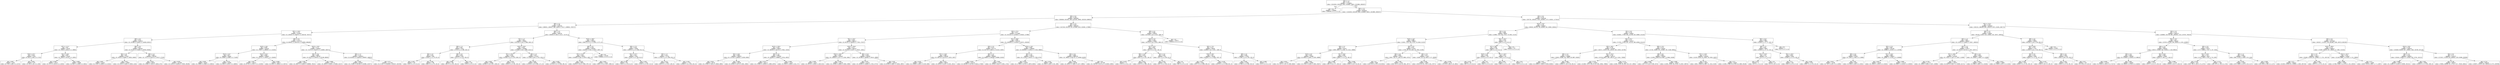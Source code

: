 digraph Tree {
node [shape=box] ;
0 [label="X[8] <= 1.5\ngini = 0.767\nsamples = 11106841\nvalue = [3316202, 5202293, 2041, 5144092, 28815, 1813669, 2062037]"] ;
1 [label="gini = 0.0\nsamples = 1189895\nvalue = [1881852, 0, 0, 0, 0, 0, 0]"] ;
0 -> 1 [labeldistance=2.5, labelangle=45, headlabel="True"] ;
2 [label="X[9] <= 2.5\ngini = 0.743\nsamples = 9916946\nvalue = [1434350, 5202293, 2041, 5144092, 28815, 1813669, 2062037]"] ;
0 -> 2 [labeldistance=2.5, labelangle=-45, headlabel="False"] ;
3 [label="X[0] <= 0.5\ngini = 0.736\nsamples = 6482800\nvalue = [836569, 3351942, 506, 3519140, 26640, 1632018, 886623]"] ;
2 -> 3 ;
4 [label="X[8] <= 2.5\ngini = 0.766\nsamples = 3547540\nvalue = [589331, 1000527, 480, 1939757, 22117, 1299925, 758737]"] ;
3 -> 4 ;
5 [label="X[2] <= 119.5\ngini = 0.719\nsamples = 3150811\nvalue = [0, 1000527, 0, 1939757, 0, 1284749, 758737]"] ;
4 -> 5 ;
6 [label="X[9] <= 0.5\ngini = 0.674\nsamples = 418078\nvalue = [0, 107696, 0, 319052, 0, 144056, 90331]"] ;
5 -> 6 ;
7 [label="X[7] <= 111.5\ngini = 0.61\nsamples = 54794\nvalue = [0, 15543, 0, 44414, 0, 0, 26683]"] ;
6 -> 7 ;
8 [label="X[10] <= 87.5\ngini = 0.616\nsamples = 3765\nvalue = [0, 924, 0, 2294, 0, 0, 2732]"] ;
7 -> 8 ;
9 [label="gini = 0.607\nsamples = 3186\nvalue = [0, 700, 0, 1962, 0, 0, 2373]"] ;
8 -> 9 ;
10 [label="gini = 0.654\nsamples = 579\nvalue = [0, 224, 0, 332, 0, 0, 359]"] ;
8 -> 10 ;
11 [label="X[2] <= 116.5\ngini = 0.607\nsamples = 51029\nvalue = [0, 14619, 0, 42120, 0, 0, 23951]"] ;
7 -> 11 ;
12 [label="gini = 0.595\nsamples = 25223\nvalue = [0, 5172, 0, 20120, 0, 0, 14550]"] ;
11 -> 12 ;
13 [label="gini = 0.603\nsamples = 25806\nvalue = [0, 9447, 0, 22000, 0, 0, 9401]"] ;
11 -> 13 ;
14 [label="X[6] <= 6.5\ngini = 0.671\nsamples = 363284\nvalue = [0, 92153, 0, 274638, 0, 144056, 63648]"] ;
6 -> 14 ;
15 [label="X[4] <= 4.5\ngini = 0.65\nsamples = 72245\nvalue = [0, 18416, 0, 58363, 0, 10929, 26485]"] ;
14 -> 15 ;
16 [label="gini = 0.607\nsamples = 53336\nvalue = [0, 15197, 0, 43800, 0, 0, 25242]"] ;
15 -> 16 ;
17 [label="gini = 0.617\nsamples = 18909\nvalue = [0, 3219, 0, 14563, 0, 10929, 1243]"] ;
15 -> 17 ;
18 [label="X[9] <= 1.5\ngini = 0.663\nsamples = 291039\nvalue = [0, 73737, 0, 216275, 0, 133127, 37163]"] ;
14 -> 18 ;
19 [label="gini = 0.614\nsamples = 93543\nvalue = [0, 21484, 0, 70319, 0, 54824, 973]"] ;
18 -> 19 ;
20 [label="gini = 0.678\nsamples = 197496\nvalue = [0, 52253, 0, 145956, 0, 78303, 36190]"] ;
18 -> 20 ;
21 [label="X[9] <= 0.5\ngini = 0.723\nsamples = 2732733\nvalue = [0, 892831, 0, 1620705, 0, 1140693, 668406]"] ;
5 -> 21 ;
22 [label="X[10] <= 29.5\ngini = 0.658\nsamples = 423326\nvalue = [0, 179557, 0, 268630, 0, 0, 221833]"] ;
21 -> 22 ;
23 [label="X[10] <= 24.5\ngini = 0.62\nsamples = 94391\nvalue = [0, 25836, 0, 52099, 0, 0, 71428]"] ;
22 -> 23 ;
24 [label="gini = 0.655\nsamples = 49795\nvalue = [0, 19983, 0, 31898, 0, 0, 26823]"] ;
23 -> 24 ;
25 [label="gini = 0.513\nsamples = 44596\nvalue = [0, 5853, 0, 20201, 0, 0, 44605]"] ;
23 -> 25 ;
26 [label="X[10] <= 231.5\ngini = 0.656\nsamples = 328935\nvalue = [0, 153721, 0, 216531, 0, 0, 150405]"] ;
22 -> 26 ;
27 [label="gini = 0.65\nsamples = 230214\nvalue = [0, 91710, 0, 157627, 0, 0, 115330]"] ;
26 -> 27 ;
28 [label="gini = 0.649\nsamples = 98721\nvalue = [0, 62011, 0, 58904, 0, 0, 35075]"] ;
26 -> 28 ;
29 [label="X[10] <= 29.5\ngini = 0.712\nsamples = 2309407\nvalue = [0, 713274, 0, 1352075, 0, 1140693, 446573]"] ;
21 -> 29 ;
30 [label="X[3] <= 75.5\ngini = 0.696\nsamples = 381397\nvalue = [0, 65472, 0, 205531, 0, 232186, 99950]"] ;
29 -> 30 ;
31 [label="gini = 0.68\nsamples = 245621\nvalue = [0, 29047, 0, 114930, 0, 168696, 75813]"] ;
30 -> 31 ;
32 [label="gini = 0.693\nsamples = 135776\nvalue = [0, 36425, 0, 90601, 0, 63490, 24137]"] ;
30 -> 32 ;
33 [label="X[9] <= 1.5\ngini = 0.712\nsamples = 1928010\nvalue = [0, 647802, 0, 1146544, 0, 908507, 346623]"] ;
29 -> 33 ;
34 [label="gini = 0.697\nsamples = 816647\nvalue = [0, 275985, 0, 487956, 0, 425960, 101877]"] ;
33 -> 34 ;
35 [label="gini = 0.72\nsamples = 1111363\nvalue = [0, 371817, 0, 658588, 0, 482547, 244746]"] ;
33 -> 35 ;
36 [label="X[6] <= 4.5\ngini = 0.115\nsamples = 396729\nvalue = [589331, 0, 480, 0, 22117, 15176, 0]"] ;
4 -> 36 ;
37 [label="X[7] <= 1.5\ngini = 0.06\nsamples = 146681\nvalue = [225158, 0, 103, 0, 3586, 3405, 0]"] ;
36 -> 37 ;
38 [label="X[9] <= 1.5\ngini = 0.487\nsamples = 1612\nvalue = [1710, 0, 5, 0, 588, 246, 0]"] ;
37 -> 38 ;
39 [label="X[4] <= 4.5\ngini = 0.351\nsamples = 994\nvalue = [1236, 0, 2, 0, 273, 62, 0]"] ;
38 -> 39 ;
40 [label="gini = 0.165\nsamples = 228\nvalue = [352, 0, 2, 0, 0, 33, 0]"] ;
39 -> 40 ;
41 [label="gini = 0.391\nsamples = 766\nvalue = [884, 0, 0, 0, 273, 29, 0]"] ;
39 -> 41 ;
42 [label="X[8] <= 4.5\ngini = 0.624\nsamples = 618\nvalue = [474, 0, 3, 0, 315, 184, 0]"] ;
38 -> 42 ;
43 [label="gini = 0.604\nsamples = 382\nvalue = [98, 0, 3, 0, 315, 184, 0]"] ;
42 -> 43 ;
44 [label="gini = 0.0\nsamples = 236\nvalue = [376, 0, 0, 0, 0, 0, 0]"] ;
42 -> 44 ;
45 [label="X[10] <= 218.5\ngini = 0.053\nsamples = 145069\nvalue = [223448, 0, 98, 0, 2998, 3159, 0]"] ;
37 -> 45 ;
46 [label="X[7] <= 233.5\ngini = 0.104\nsamples = 34042\nvalue = [51000, 0, 32, 0, 1278, 1603, 0]"] ;
45 -> 46 ;
47 [label="gini = 0.083\nsamples = 29890\nvalue = [45384, 0, 28, 0, 937, 1058, 0]"] ;
46 -> 47 ;
48 [label="gini = 0.245\nsamples = 4152\nvalue = [5616, 0, 4, 0, 341, 545, 0]"] ;
46 -> 48 ;
49 [label="X[9] <= 1.5\ngini = 0.037\nsamples = 111027\nvalue = [172448, 0, 66, 0, 1720, 1556, 0]"] ;
45 -> 49 ;
50 [label="gini = 0.029\nsamples = 80342\nvalue = [125324, 0, 19, 0, 680, 1171, 0]"] ;
49 -> 50 ;
51 [label="gini = 0.059\nsamples = 30685\nvalue = [47124, 0, 47, 0, 1040, 385, 0]"] ;
49 -> 51 ;
52 [label="X[10] <= 249.5\ngini = 0.146\nsamples = 250048\nvalue = [364173, 0, 377, 0, 18531, 11771, 0]"] ;
36 -> 52 ;
53 [label="X[8] <= 4.5\ngini = 0.139\nsamples = 235458\nvalue = [344497, 0, 365, 0, 16135, 10857, 0]"] ;
52 -> 53 ;
54 [label="X[7] <= 211.5\ngini = 0.352\nsamples = 83022\nvalue = [103845, 0, 365, 0, 16135, 10857, 0]"] ;
53 -> 54 ;
55 [label="gini = 0.234\nsamples = 68517\nvalue = [94204, 0, 333, 0, 7898, 5797, 0]"] ;
54 -> 55 ;
56 [label="gini = 0.647\nsamples = 14505\nvalue = [9641, 0, 32, 0, 8237, 5060, 0]"] ;
54 -> 56 ;
57 [label="gini = 0.0\nsamples = 152436\nvalue = [240652, 0, 0, 0, 0, 0, 0]"] ;
53 -> 57 ;
58 [label="X[6] <= 27.5\ngini = 0.256\nsamples = 14590\nvalue = [19676, 0, 12, 0, 2396, 914, 0]"] ;
52 -> 58 ;
59 [label="X[2] <= 137.5\ngini = 0.341\nsamples = 1835\nvalue = [2258, 0, 0, 0, 546, 59, 0]"] ;
58 -> 59 ;
60 [label="gini = 0.146\nsamples = 532\nvalue = [748, 0, 0, 0, 39, 24, 0]"] ;
59 -> 60 ;
61 [label="gini = 0.397\nsamples = 1303\nvalue = [1510, 0, 0, 0, 507, 35, 0]"] ;
59 -> 61 ;
62 [label="X[5] <= 1.5\ngini = 0.241\nsamples = 12755\nvalue = [17418, 0, 12, 0, 1850, 855, 0]"] ;
58 -> 62 ;
63 [label="gini = 0.313\nsamples = 4997\nvalue = [6470, 0, 2, 0, 1017, 430, 0]"] ;
62 -> 63 ;
64 [label="gini = 0.191\nsamples = 7758\nvalue = [10948, 0, 10, 0, 833, 425, 0]"] ;
62 -> 64 ;
65 [label="X[8] <= 2.5\ngini = 0.619\nsamples = 2935260\nvalue = [247238, 2351415, 26, 1579383, 4523, 332093, 127886]"] ;
3 -> 65 ;
66 [label="X[3] <= 57.5\ngini = 0.577\nsamples = 2774993\nvalue = [0, 2351415, 0, 1579383, 0, 330403, 127886]"] ;
65 -> 66 ;
67 [label="X[2] <= 124.5\ngini = 0.531\nsamples = 898212\nvalue = [0, 851357, 0, 465055, 0, 77031, 27557]"] ;
66 -> 67 ;
68 [label="X[10] <= 230.5\ngini = 0.543\nsamples = 436337\nvalue = [0, 396229, 0, 243178, 0, 37844, 12916]"] ;
67 -> 68 ;
69 [label="X[3] <= 45.0\ngini = 0.608\nsamples = 160978\nvalue = [0, 115744, 0, 106280, 0, 24330, 8063]"] ;
68 -> 69 ;
70 [label="gini = 0.612\nsamples = 95742\nvalue = [0, 57560, 0, 73010, 0, 16049, 4980]"] ;
69 -> 70 ;
71 [label="gini = 0.568\nsamples = 65236\nvalue = [0, 58184, 0, 33270, 0, 8281, 3083]"] ;
69 -> 71 ;
72 [label="X[0] <= 2.5\ngini = 0.486\nsamples = 275359\nvalue = [0, 280485, 0, 136898, 0, 13514, 4853]"] ;
68 -> 72 ;
73 [label="gini = 0.471\nsamples = 262112\nvalue = [0, 275946, 0, 120929, 0, 12996, 4676]"] ;
72 -> 73 ;
74 [label="gini = 0.386\nsamples = 13247\nvalue = [0, 4539, 0, 15969, 0, 518, 177]"] ;
72 -> 74 ;
75 [label="X[10] <= 234.0\ngini = 0.517\nsamples = 461875\nvalue = [0, 455128, 0, 221877, 0, 39187, 14641]"] ;
67 -> 75 ;
76 [label="X[10] <= 195.5\ngini = 0.465\nsamples = 145545\nvalue = [0, 158029, 0, 57377, 0, 11042, 3981]"] ;
75 -> 76 ;
77 [label="gini = 0.385\nsamples = 32311\nvalue = [0, 38745, 0, 10384, 0, 1459, 615]"] ;
76 -> 77 ;
78 [label="gini = 0.485\nsamples = 113234\nvalue = [0, 119284, 0, 46993, 0, 9583, 3366]"] ;
76 -> 78 ;
79 [label="X[6] <= 31.5\ngini = 0.536\nsamples = 316330\nvalue = [0, 297099, 0, 164500, 0, 28145, 10660]"] ;
75 -> 79 ;
80 [label="gini = 0.522\nsamples = 211011\nvalue = [0, 204563, 0, 104693, 0, 17331, 6773]"] ;
79 -> 80 ;
81 [label="gini = 0.56\nsamples = 105319\nvalue = [0, 92536, 0, 59807, 0, 10814, 3887]"] ;
79 -> 81 ;
82 [label="X[7] <= 148.5\ngini = 0.595\nsamples = 1876781\nvalue = [0, 1500058, 0, 1114328, 0, 253372, 100329]"] ;
66 -> 82 ;
83 [label="X[4] <= 3.5\ngini = 0.572\nsamples = 677773\nvalue = [0, 591710, 0, 366474, 0, 82318, 31667]"] ;
82 -> 83 ;
84 [label="X[7] <= 119.5\ngini = 0.468\nsamples = 193290\nvalue = [0, 206713, 0, 82178, 0, 14252, 2567]"] ;
83 -> 84 ;
85 [label="gini = 0.418\nsamples = 108472\nvalue = [0, 124658, 0, 40011, 0, 6150, 946]"] ;
84 -> 85 ;
86 [label="gini = 0.522\nsamples = 84818\nvalue = [0, 82055, 0, 42167, 0, 8102, 1621]"] ;
84 -> 86 ;
87 [label="X[0] <= 1.5\ngini = 0.601\nsamples = 484483\nvalue = [0, 384997, 0, 284296, 0, 68066, 29100]"] ;
83 -> 87 ;
88 [label="gini = 0.616\nsamples = 413154\nvalue = [0, 308198, 0, 253759, 0, 64414, 27348]"] ;
87 -> 88 ;
89 [label="gini = 0.461\nsamples = 71329\nvalue = [0, 76799, 0, 30537, 0, 3652, 1752]"] ;
87 -> 89 ;
90 [label="X[10] <= 18.5\ngini = 0.605\nsamples = 1199008\nvalue = [0, 908348, 0, 747854, 0, 171054, 68662]"] ;
82 -> 90 ;
91 [label="X[0] <= 2.5\ngini = 0.556\nsamples = 130270\nvalue = [0, 122301, 0, 60147, 0, 17208, 6732]"] ;
90 -> 91 ;
92 [label="gini = 0.554\nsamples = 124387\nvalue = [0, 117965, 0, 55755, 0, 16876, 6563]"] ;
91 -> 92 ;
93 [label="gini = 0.551\nsamples = 5883\nvalue = [0, 4336, 0, 4392, 0, 332, 169]"] ;
91 -> 93 ;
94 [label="X[5] <= 0.5\ngini = 0.608\nsamples = 1068738\nvalue = [0, 786047, 0, 687707, 0, 153846, 61930]"] ;
90 -> 94 ;
95 [label="gini = 0.638\nsamples = 91348\nvalue = [0, 39301, 0, 73995, 0, 21577, 9965]"] ;
94 -> 95 ;
96 [label="gini = 0.6\nsamples = 977390\nvalue = [0, 746746, 0, 613712, 0, 132269, 51965]"] ;
94 -> 96 ;
97 [label="X[8] <= 4.5\ngini = 0.048\nsamples = 160267\nvalue = [247238, 0, 26, 0, 4523, 1690, 0]"] ;
65 -> 97 ;
98 [label="X[10] <= 6.5\ngini = 0.229\nsamples = 30892\nvalue = [42718, 0, 26, 0, 4523, 1690, 0]"] ;
97 -> 98 ;
99 [label="X[7] <= 42.5\ngini = 0.607\nsamples = 853\nvalue = [652, 0, 0, 0, 512, 194, 0]"] ;
98 -> 99 ;
100 [label="X[6] <= 14.0\ngini = 0.615\nsamples = 538\nvalue = [295, 0, 0, 0, 412, 140, 0]"] ;
99 -> 100 ;
101 [label="gini = 0.479\nsamples = 72\nvalue = [76, 0, 0, 0, 43, 2, 0]"] ;
100 -> 101 ;
102 [label="gini = 0.615\nsamples = 466\nvalue = [219, 0, 0, 0, 369, 138, 0]"] ;
100 -> 102 ;
103 [label="X[1] <= 0.5\ngini = 0.462\nsamples = 315\nvalue = [357, 0, 0, 0, 100, 54, 0]"] ;
99 -> 103 ;
104 [label="gini = 0.525\nsamples = 262\nvalue = [267, 0, 0, 0, 100, 54, 0]"] ;
103 -> 104 ;
105 [label="gini = 0.0\nsamples = 53\nvalue = [90, 0, 0, 0, 0, 0, 0]"] ;
103 -> 105 ;
106 [label="X[3] <= 73.5\ngini = 0.211\nsamples = 30039\nvalue = [42066, 0, 26, 0, 4011, 1496, 0]"] ;
98 -> 106 ;
107 [label="X[10] <= 60.5\ngini = 0.29\nsamples = 18536\nvalue = [24506, 0, 11, 0, 3656, 1267, 0]"] ;
106 -> 107 ;
108 [label="gini = 0.53\nsamples = 4304\nvalue = [4227, 0, 0, 0, 2060, 636, 0]"] ;
107 -> 108 ;
109 [label="gini = 0.183\nsamples = 14232\nvalue = [20279, 0, 11, 0, 1596, 631, 0]"] ;
107 -> 109 ;
110 [label="X[8] <= 3.5\ngini = 0.064\nsamples = 11503\nvalue = [17560, 0, 15, 0, 355, 229, 0]"] ;
106 -> 110 ;
111 [label="gini = 0.062\nsamples = 11486\nvalue = [17560, 0, 0, 0, 346, 226, 0]"] ;
110 -> 111 ;
112 [label="gini = 0.568\nsamples = 17\nvalue = [0, 0, 15, 0, 9, 3, 0]"] ;
110 -> 112 ;
113 [label="gini = 0.0\nsamples = 129375\nvalue = [204520, 0, 0, 0, 0, 0, 0]"] ;
97 -> 113 ;
114 [label="X[5] <= 0.5\ngini = 0.735\nsamples = 3434146\nvalue = [597781, 1850351, 1535, 1624952, 2175, 181651, 1175414]"] ;
2 -> 114 ;
115 [label="X[10] <= 29.5\ngini = 0.734\nsamples = 604842\nvalue = [95629, 184756, 730, 343082, 502, 50000, 282641]"] ;
114 -> 115 ;
116 [label="X[1] <= 0.5\ngini = 0.688\nsamples = 68441\nvalue = [13666, 7123, 138, 27313, 76, 9302, 51225]"] ;
115 -> 116 ;
117 [label="X[10] <= 24.5\ngini = 0.686\nsamples = 68004\nvalue = [13031, 7123, 138, 27313, 76, 9240, 51225]"] ;
116 -> 117 ;
118 [label="X[8] <= 2.5\ngini = 0.71\nsamples = 36703\nvalue = [5695, 6856, 75, 22491, 33, 3414, 19886]"] ;
117 -> 118 ;
119 [label="X[10] <= 6.5\ngini = 0.652\nsamples = 32968\nvalue = [0, 6856, 0, 22491, 0, 3226, 19886]"] ;
118 -> 119 ;
120 [label="gini = 0.614\nsamples = 12159\nvalue = [0, 1147, 0, 7197, 0, 1568, 9449]"] ;
119 -> 120 ;
121 [label="gini = 0.655\nsamples = 20809\nvalue = [0, 5709, 0, 15294, 0, 1658, 10437]"] ;
119 -> 121 ;
122 [label="X[7] <= 56.0\ngini = 0.095\nsamples = 3735\nvalue = [5695, 0, 75, 0, 33, 188, 0]"] ;
118 -> 122 ;
123 [label="gini = 0.469\nsamples = 334\nvalue = [392, 0, 45, 0, 17, 108, 0]"] ;
122 -> 123 ;
124 [label="gini = 0.046\nsamples = 3401\nvalue = [5303, 0, 30, 0, 16, 80, 0]"] ;
122 -> 124 ;
125 [label="X[4] <= 6.5\ngini = 0.557\nsamples = 31301\nvalue = [7336, 267, 63, 4822, 43, 5826, 31339]"] ;
117 -> 125 ;
126 [label="X[4] <= 4.5\ngini = 0.663\nsamples = 13674\nvalue = [3047, 142, 37, 2194, 43, 5699, 10701]"] ;
125 -> 126 ;
127 [label="gini = 0.4\nsamples = 6646\nvalue = [1422, 83, 31, 978, 0, 58, 8024]"] ;
126 -> 127 ;
128 [label="gini = 0.66\nsamples = 7028\nvalue = [1625, 59, 6, 1216, 43, 5641, 2677]"] ;
126 -> 128 ;
129 [label="X[0] <= 0.5\ngini = 0.417\nsamples = 17627\nvalue = [4289, 125, 26, 2628, 0, 127, 20638]"] ;
125 -> 129 ;
130 [label="gini = 0.385\nsamples = 14892\nvalue = [3534, 65, 26, 1759, 0, 104, 17977]"] ;
129 -> 130 ;
131 [label="gini = 0.559\nsamples = 2735\nvalue = [755, 60, 0, 869, 0, 23, 2661]"] ;
129 -> 131 ;
132 [label="X[2] <= 132.5\ngini = 0.162\nsamples = 437\nvalue = [635, 0, 0, 0, 0, 62, 0]"] ;
116 -> 132 ;
133 [label="X[7] <= 96.5\ngini = 0.209\nsamples = 330\nvalue = [462, 0, 0, 0, 0, 62, 0]"] ;
132 -> 133 ;
134 [label="X[10] <= 5.5\ngini = 0.368\nsamples = 143\nvalue = [174, 0, 0, 0, 0, 56, 0]"] ;
133 -> 134 ;
135 [label="gini = 0.473\nsamples = 88\nvalue = [90, 0, 0, 0, 0, 56, 0]"] ;
134 -> 135 ;
136 [label="gini = 0.0\nsamples = 55\nvalue = [84, 0, 0, 0, 0, 0, 0]"] ;
134 -> 136 ;
137 [label="X[7] <= 143.5\ngini = 0.04\nsamples = 187\nvalue = [288, 0, 0, 0, 0, 6, 0]"] ;
133 -> 137 ;
138 [label="gini = 0.007\nsamples = 170\nvalue = [269, 0, 0, 0, 0, 1, 0]"] ;
137 -> 138 ;
139 [label="gini = 0.33\nsamples = 17\nvalue = [19, 0, 0, 0, 0, 5, 0]"] ;
137 -> 139 ;
140 [label="gini = 0.0\nsamples = 107\nvalue = [173, 0, 0, 0, 0, 0, 0]"] ;
132 -> 140 ;
141 [label="X[1] <= 0.5\ngini = 0.732\nsamples = 536401\nvalue = [81963, 177633, 592, 315769, 426, 40698, 231416]"] ;
115 -> 141 ;
142 [label="X[3] <= 67.5\ngini = 0.727\nsamples = 529797\nvalue = [71763, 177633, 587, 315742, 399, 40506, 231413]"] ;
141 -> 142 ;
143 [label="X[3] <= 48.5\ngini = 0.734\nsamples = 325406\nvalue = [44572, 119225, 432, 182253, 260, 25058, 142760]"] ;
142 -> 143 ;
144 [label="X[8] <= 2.5\ngini = 0.725\nsamples = 129696\nvalue = [20823, 34588, 134, 76083, 46, 9897, 63492]"] ;
143 -> 144 ;
145 [label="gini = 0.67\nsamples = 116023\nvalue = [0, 34588, 0, 76083, 0, 9359, 63492]"] ;
144 -> 145 ;
146 [label="gini = 0.065\nsamples = 13673\nvalue = [20823, 0, 134, 0, 46, 538, 0]"] ;
144 -> 146 ;
147 [label="X[2] <= 132.5\ngini = 0.734\nsamples = 195710\nvalue = [23749, 84637, 298, 106170, 214, 15161, 79268]"] ;
143 -> 147 ;
148 [label="gini = 0.733\nsamples = 176500\nvalue = [21489, 72472, 238, 97119, 168, 13844, 73664]"] ;
147 -> 148 ;
149 [label="gini = 0.712\nsamples = 19210\nvalue = [2260, 12165, 60, 9051, 46, 1317, 5604]"] ;
147 -> 149 ;
150 [label="X[6] <= 22.5\ngini = 0.713\nsamples = 204391\nvalue = [27191, 58408, 155, 133489, 139, 15448, 88653]"] ;
142 -> 150 ;
151 [label="X[6] <= 6.5\ngini = 0.694\nsamples = 103363\nvalue = [11958, 20266, 64, 67862, 74, 8946, 54346]"] ;
150 -> 151 ;
152 [label="gini = 0.465\nsamples = 2952\nvalue = [357, 5, 0, 410, 0, 599, 3373]"] ;
151 -> 152 ;
153 [label="gini = 0.692\nsamples = 100411\nvalue = [11601, 20261, 64, 67452, 74, 8347, 50973]"] ;
151 -> 153 ;
154 [label="X[7] <= 118.5\ngini = 0.718\nsamples = 101028\nvalue = [15233, 38142, 91, 65627, 65, 6502, 34307]"] ;
150 -> 154 ;
155 [label="gini = 0.729\nsamples = 19023\nvalue = [3631, 10446, 62, 9867, 31, 1014, 5159]"] ;
154 -> 155 ;
156 [label="gini = 0.71\nsamples = 82005\nvalue = [11602, 27696, 29, 55760, 34, 5488, 29148]"] ;
154 -> 156 ;
157 [label="X[0] <= 32.5\ngini = 0.048\nsamples = 6604\nvalue = [10200, 0, 5, 27, 27, 192, 3]"] ;
141 -> 157 ;
158 [label="X[8] <= 2.5\ngini = 0.047\nsamples = 6603\nvalue = [10200, 0, 5, 27, 25, 192, 3]"] ;
157 -> 158 ;
159 [label="X[2] <= 133.0\ngini = 0.18\nsamples = 20\nvalue = [0, 0, 0, 27, 0, 0, 3]"] ;
158 -> 159 ;
160 [label="gini = 0.375\nsamples = 4\nvalue = [0, 0, 0, 1, 0, 0, 3]"] ;
159 -> 160 ;
161 [label="gini = 0.0\nsamples = 16\nvalue = [0, 0, 0, 26, 0, 0, 0]"] ;
159 -> 161 ;
162 [label="X[2] <= 120.5\ngini = 0.042\nsamples = 6583\nvalue = [10200, 0, 5, 0, 25, 192, 0]"] ;
158 -> 162 ;
163 [label="gini = 0.12\nsamples = 440\nvalue = [633, 0, 0, 0, 6, 37, 0]"] ;
162 -> 163 ;
164 [label="gini = 0.036\nsamples = 6143\nvalue = [9567, 0, 5, 0, 19, 155, 0]"] ;
162 -> 164 ;
165 [label="gini = 0.0\nsamples = 1\nvalue = [0, 0, 0, 0, 2, 0, 0]"] ;
157 -> 165 ;
166 [label="X[2] <= 122.5\ngini = 0.726\nsamples = 2829304\nvalue = [502152, 1665595, 805, 1281870, 1673, 131651, 892773]"] ;
114 -> 166 ;
167 [label="X[8] <= 2.5\ngini = 0.733\nsamples = 446931\nvalue = [62256, 213813, 143, 219835, 163, 23673, 186553]"] ;
166 -> 167 ;
168 [label="X[5] <= 1.5\ngini = 0.687\nsamples = 406837\nvalue = [0, 213813, 0, 219835, 0, 22817, 186553]"] ;
167 -> 168 ;
169 [label="X[3] <= 57.5\ngini = 0.667\nsamples = 231260\nvalue = [0, 120688, 0, 125102, 0, 0, 119796]"] ;
168 -> 169 ;
170 [label="X[0] <= 0.5\ngini = 0.648\nsamples = 21345\nvalue = [0, 12001, 0, 7650, 0, 0, 13888]"] ;
169 -> 170 ;
171 [label="gini = 0.612\nsamples = 14789\nvalue = [0, 7167, 0, 4197, 0, 0, 11836]"] ;
170 -> 171 ;
172 [label="gini = 0.63\nsamples = 6556\nvalue = [0, 4834, 0, 3453, 0, 0, 2052]"] ;
170 -> 172 ;
173 [label="X[7] <= 110.5\ngini = 0.666\nsamples = 209915\nvalue = [0, 108687, 0, 117452, 0, 0, 105908]"] ;
169 -> 173 ;
174 [label="gini = 0.657\nsamples = 34189\nvalue = [0, 15820, 0, 15818, 0, 0, 22345]"] ;
173 -> 174 ;
175 [label="gini = 0.665\nsamples = 175726\nvalue = [0, 92867, 0, 101634, 0, 0, 83563]"] ;
173 -> 175 ;
176 [label="X[5] <= 2.5\ngini = 0.706\nsamples = 175577\nvalue = [0, 93125, 0, 94733, 0, 22817, 66757]"] ;
168 -> 176 ;
177 [label="X[7] <= 109.5\ngini = 0.713\nsamples = 142280\nvalue = [0, 74541, 0, 76271, 0, 22817, 51369]"] ;
176 -> 177 ;
178 [label="gini = 0.729\nsamples = 21710\nvalue = [0, 10063, 0, 9994, 0, 4257, 10098]"] ;
177 -> 178 ;
179 [label="gini = 0.708\nsamples = 120570\nvalue = [0, 64478, 0, 66277, 0, 18560, 41271]"] ;
177 -> 179 ;
180 [label="X[0] <= 0.5\ngini = 0.664\nsamples = 33297\nvalue = [0, 18584, 0, 18462, 0, 0, 15388]"] ;
176 -> 180 ;
181 [label="gini = 0.621\nsamples = 14402\nvalue = [0, 3664, 0, 8891, 0, 0, 10164]"] ;
180 -> 181 ;
182 [label="gini = 0.613\nsamples = 18895\nvalue = [0, 14920, 0, 9571, 0, 0, 5224]"] ;
180 -> 182 ;
183 [label="X[8] <= 4.5\ngini = 0.036\nsamples = 40094\nvalue = [62256, 0, 143, 0, 163, 856, 0]"] ;
167 -> 183 ;
184 [label="X[3] <= 69.5\ngini = 0.176\nsamples = 7734\nvalue = [11029, 0, 143, 0, 163, 856, 0]"] ;
183 -> 184 ;
185 [label="X[4] <= 9.5\ngini = 0.128\nsamples = 5499\nvalue = [8094, 0, 57, 0, 101, 427, 0]"] ;
184 -> 185 ;
186 [label="gini = 0.108\nsamples = 4323\nvalue = [6439, 0, 21, 0, 101, 262, 0]"] ;
185 -> 186 ;
187 [label="gini = 0.197\nsamples = 1176\nvalue = [1655, 0, 36, 0, 0, 165, 0]"] ;
185 -> 187 ;
188 [label="X[8] <= 3.5\ngini = 0.286\nsamples = 2235\nvalue = [2935, 0, 86, 0, 62, 429, 0]"] ;
184 -> 188 ;
189 [label="gini = 0.195\nsamples = 2097\nvalue = [2935, 0, 0, 0, 53, 301, 0]"] ;
188 -> 189 ;
190 [label="gini = 0.52\nsamples = 138\nvalue = [0, 0, 86, 0, 9, 128, 0]"] ;
188 -> 190 ;
191 [label="gini = 0.0\nsamples = 32360\nvalue = [51227, 0, 0, 0, 0, 0, 0]"] ;
183 -> 191 ;
192 [label="X[4] <= 2.5\ngini = 0.723\nsamples = 2382373\nvalue = [439896, 1451782, 662, 1062035, 1510, 107978, 706220]"] ;
166 -> 192 ;
193 [label="X[3] <= 75.5\ngini = 0.63\nsamples = 404567\nvalue = [37979, 337435, 108, 160355, 4, 1255, 102962]"] ;
192 -> 193 ;
194 [label="X[8] <= 2.5\ngini = 0.635\nsamples = 382055\nvalue = [36252, 314449, 108, 152928, 4, 1148, 99618]"] ;
193 -> 194 ;
195 [label="X[0] <= 0.5\ngini = 0.589\nsamples = 358195\nvalue = [0, 314449, 0, 152928, 0, 0, 99618]"] ;
194 -> 195 ;
196 [label="gini = 0.656\nsamples = 114103\nvalue = [0, 50418, 0, 55012, 0, 0, 75175]"] ;
195 -> 196 ;
197 [label="gini = 0.465\nsamples = 244092\nvalue = [0, 264031, 0, 97916, 0, 0, 24443]"] ;
195 -> 197 ;
198 [label="X[3] <= 63.5\ngini = 0.065\nsamples = 23860\nvalue = [36252, 0, 108, 0, 4, 1148, 0]"] ;
194 -> 198 ;
199 [label="gini = 0.038\nsamples = 12752\nvalue = [19717, 0, 52, 0, 2, 332, 0]"] ;
198 -> 199 ;
200 [label="gini = 0.096\nsamples = 11108\nvalue = [16535, 0, 56, 0, 2, 816, 0]"] ;
198 -> 200 ;
201 [label="X[0] <= 0.5\ngini = 0.528\nsamples = 22512\nvalue = [1727, 22986, 0, 7427, 0, 107, 3344]"] ;
193 -> 201 ;
202 [label="X[2] <= 132.5\ngini = 0.742\nsamples = 4610\nvalue = [1125, 1836, 0, 2161, 0, 78, 2100]"] ;
201 -> 202 ;
203 [label="gini = 0.739\nsamples = 2811\nvalue = [816, 764, 0, 1425, 0, 74, 1375]"] ;
202 -> 203 ;
204 [label="gini = 0.715\nsamples = 1799\nvalue = [309, 1072, 0, 736, 0, 4, 725]"] ;
202 -> 204 ;
205 [label="X[0] <= 1.5\ngini = 0.404\nsamples = 17902\nvalue = [602, 21150, 0, 5266, 0, 29, 1244]"] ;
201 -> 205 ;
206 [label="gini = 0.435\nsamples = 13049\nvalue = [370, 14895, 0, 4274, 0, 26, 1117]"] ;
205 -> 206 ;
207 [label="gini = 0.306\nsamples = 4853\nvalue = [232, 6255, 0, 992, 0, 3, 127]"] ;
205 -> 207 ;
208 [label="X[4] <= 4.5\ngini = 0.735\nsamples = 1977806\nvalue = [401917, 1114347, 554, 901680, 1506, 106723, 603258]"] ;
192 -> 208 ;
209 [label="X[10] <= 230.5\ngini = 0.713\nsamples = 489014\nvalue = [75508, 284315, 107, 196025, 22, 1963, 215518]"] ;
208 -> 209 ;
210 [label="X[1] <= 0.5\ngini = 0.712\nsamples = 386377\nvalue = [54260, 215618, 93, 153694, 17, 1751, 185718]"] ;
209 -> 210 ;
211 [label="gini = 0.71\nsamples = 384414\nvalue = [51285, 215618, 91, 153694, 2, 1626, 185718]"] ;
210 -> 211 ;
212 [label="gini = 0.087\nsamples = 1963\nvalue = [2975, 0, 2, 0, 15, 125, 0]"] ;
210 -> 212 ;
213 [label="X[10] <= 247.5\ngini = 0.702\nsamples = 102637\nvalue = [21248, 68697, 14, 42331, 5, 212, 29800]"] ;
209 -> 213 ;
214 [label="gini = 0.688\nsamples = 78268\nvalue = [17083, 55481, 14, 32724, 0, 135, 18333]"] ;
213 -> 214 ;
215 [label="gini = 0.72\nsamples = 24369\nvalue = [4165, 13216, 0, 9607, 5, 77, 11467]"] ;
213 -> 215 ;
216 [label="X[10] <= 29.5\ngini = 0.738\nsamples = 1488792\nvalue = [326409, 830032, 447, 705655, 1484, 104760, 387740]"] ;
208 -> 216 ;
217 [label="X[8] <= 2.5\ngini = 0.756\nsamples = 264035\nvalue = [53434, 114863, 37, 121826, 258, 21792, 105131]"] ;
216 -> 217 ;
218 [label="gini = 0.699\nsamples = 229072\nvalue = [0, 114863, 0, 121826, 0, 20399, 105131]"] ;
217 -> 218 ;
219 [label="gini = 0.06\nsamples = 34963\nvalue = [53434, 0, 37, 0, 258, 1393, 0]"] ;
217 -> 219 ;
220 [label="X[4] <= 6.5\ngini = 0.73\nsamples = 1224757\nvalue = [272975, 715169, 410, 583829, 1226, 82968, 282609]"] ;
216 -> 220 ;
221 [label="gini = 0.748\nsamples = 360241\nvalue = [79004, 190096, 43, 177313, 1217, 79193, 43841]"] ;
220 -> 221 ;
222 [label="gini = 0.714\nsamples = 864516\nvalue = [193971, 525073, 367, 406516, 9, 3775, 238768]"] ;
220 -> 222 ;
}